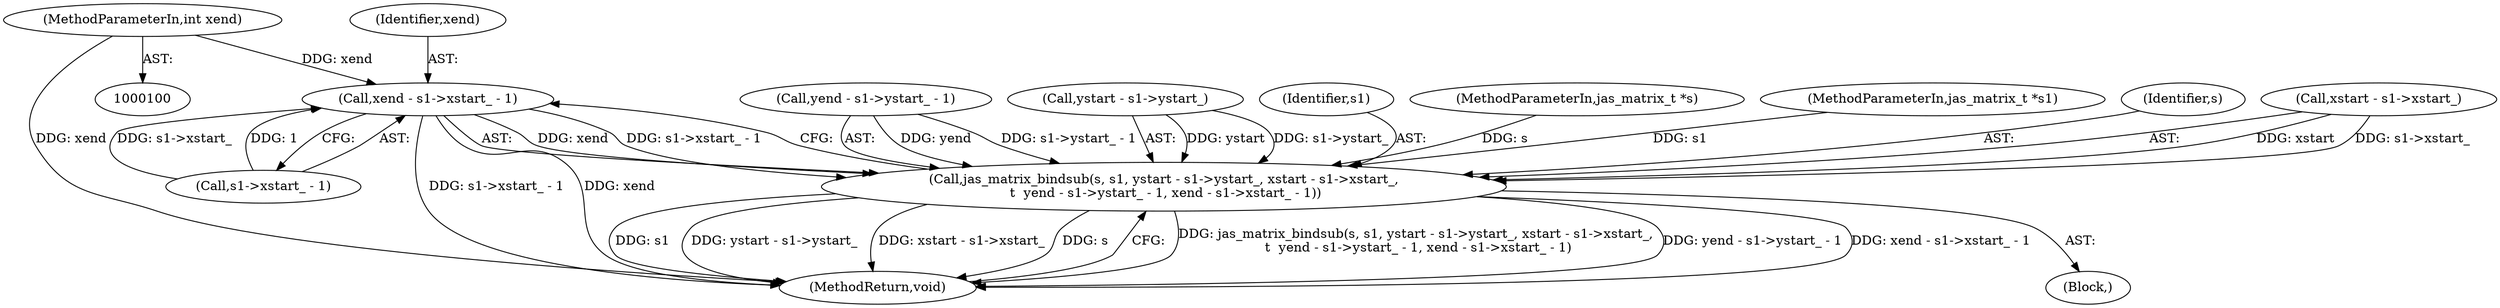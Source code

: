 digraph "1_jasper_d42b2388f7f8e0332c846675133acea151fc557a_25@del" {
"1000105" [label="(MethodParameterIn,int xend)"];
"1000128" [label="(Call,xend - s1->xstart_ - 1)"];
"1000108" [label="(Call,jas_matrix_bindsub(s, s1, ystart - s1->ystart_, xstart - s1->xstart_,\n \t  yend - s1->ystart_ - 1, xend - s1->xstart_ - 1))"];
"1000121" [label="(Call,yend - s1->ystart_ - 1)"];
"1000111" [label="(Call,ystart - s1->ystart_)"];
"1000135" [label="(MethodReturn,void)"];
"1000129" [label="(Identifier,xend)"];
"1000107" [label="(Block,)"];
"1000110" [label="(Identifier,s1)"];
"1000101" [label="(MethodParameterIn,jas_matrix_t *s)"];
"1000102" [label="(MethodParameterIn,jas_matrix_t *s1)"];
"1000109" [label="(Identifier,s)"];
"1000116" [label="(Call,xstart - s1->xstart_)"];
"1000128" [label="(Call,xend - s1->xstart_ - 1)"];
"1000130" [label="(Call,s1->xstart_ - 1)"];
"1000105" [label="(MethodParameterIn,int xend)"];
"1000108" [label="(Call,jas_matrix_bindsub(s, s1, ystart - s1->ystart_, xstart - s1->xstart_,\n \t  yend - s1->ystart_ - 1, xend - s1->xstart_ - 1))"];
"1000105" -> "1000100"  [label="AST: "];
"1000105" -> "1000135"  [label="DDG: xend"];
"1000105" -> "1000128"  [label="DDG: xend"];
"1000128" -> "1000108"  [label="AST: "];
"1000128" -> "1000130"  [label="CFG: "];
"1000129" -> "1000128"  [label="AST: "];
"1000130" -> "1000128"  [label="AST: "];
"1000108" -> "1000128"  [label="CFG: "];
"1000128" -> "1000135"  [label="DDG: s1->xstart_ - 1"];
"1000128" -> "1000135"  [label="DDG: xend"];
"1000128" -> "1000108"  [label="DDG: xend"];
"1000128" -> "1000108"  [label="DDG: s1->xstart_ - 1"];
"1000130" -> "1000128"  [label="DDG: s1->xstart_"];
"1000130" -> "1000128"  [label="DDG: 1"];
"1000108" -> "1000107"  [label="AST: "];
"1000109" -> "1000108"  [label="AST: "];
"1000110" -> "1000108"  [label="AST: "];
"1000111" -> "1000108"  [label="AST: "];
"1000116" -> "1000108"  [label="AST: "];
"1000121" -> "1000108"  [label="AST: "];
"1000135" -> "1000108"  [label="CFG: "];
"1000108" -> "1000135"  [label="DDG: jas_matrix_bindsub(s, s1, ystart - s1->ystart_, xstart - s1->xstart_,\n \t  yend - s1->ystart_ - 1, xend - s1->xstart_ - 1)"];
"1000108" -> "1000135"  [label="DDG: yend - s1->ystart_ - 1"];
"1000108" -> "1000135"  [label="DDG: xend - s1->xstart_ - 1"];
"1000108" -> "1000135"  [label="DDG: s1"];
"1000108" -> "1000135"  [label="DDG: ystart - s1->ystart_"];
"1000108" -> "1000135"  [label="DDG: xstart - s1->xstart_"];
"1000108" -> "1000135"  [label="DDG: s"];
"1000101" -> "1000108"  [label="DDG: s"];
"1000102" -> "1000108"  [label="DDG: s1"];
"1000111" -> "1000108"  [label="DDG: ystart"];
"1000111" -> "1000108"  [label="DDG: s1->ystart_"];
"1000116" -> "1000108"  [label="DDG: xstart"];
"1000116" -> "1000108"  [label="DDG: s1->xstart_"];
"1000121" -> "1000108"  [label="DDG: yend"];
"1000121" -> "1000108"  [label="DDG: s1->ystart_ - 1"];
}
